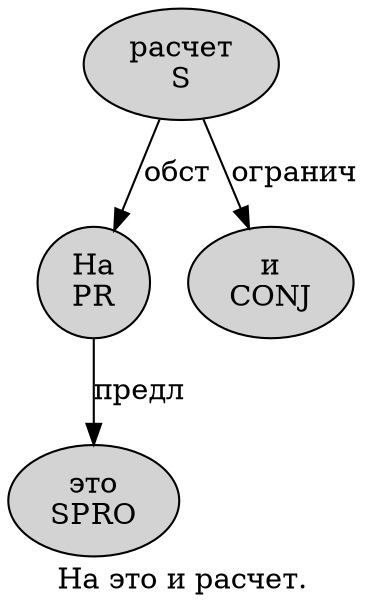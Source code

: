 digraph SENTENCE_105 {
	graph [label="На это и расчет."]
	node [style=filled]
		0 [label="На
PR" color="" fillcolor=lightgray penwidth=1 shape=ellipse]
		1 [label="это
SPRO" color="" fillcolor=lightgray penwidth=1 shape=ellipse]
		2 [label="и
CONJ" color="" fillcolor=lightgray penwidth=1 shape=ellipse]
		3 [label="расчет
S" color="" fillcolor=lightgray penwidth=1 shape=ellipse]
			0 -> 1 [label="предл"]
			3 -> 0 [label="обст"]
			3 -> 2 [label="огранич"]
}